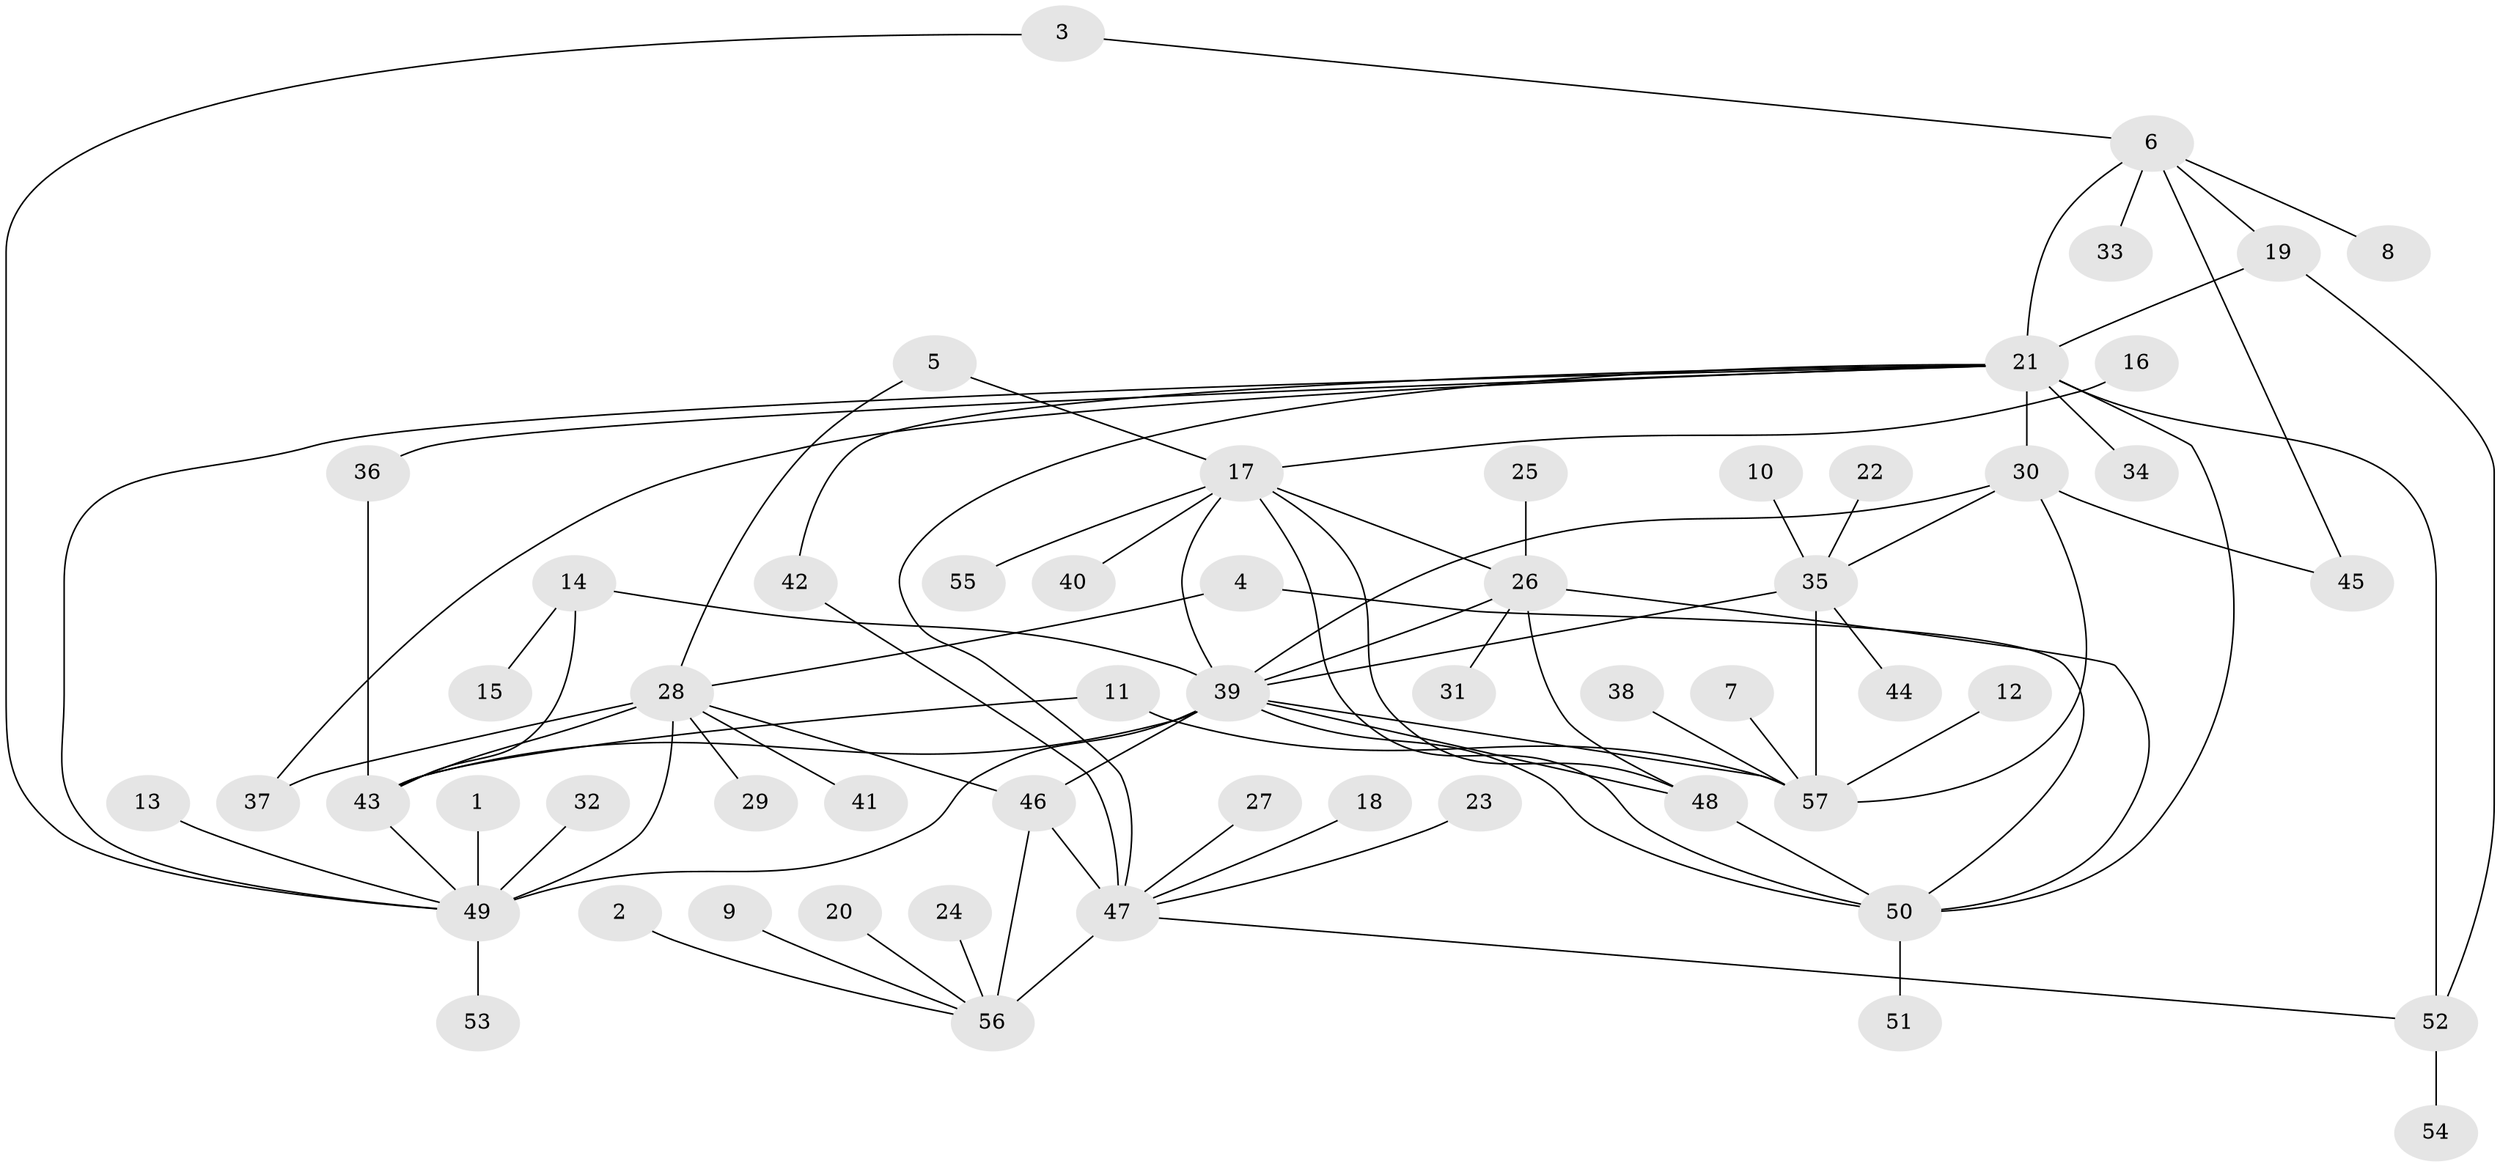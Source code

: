 // original degree distribution, {8: 0.05309734513274336, 10: 0.04424778761061947, 6: 0.02654867256637168, 7: 0.04424778761061947, 4: 0.008849557522123894, 12: 0.008849557522123894, 9: 0.017699115044247787, 5: 0.02654867256637168, 11: 0.008849557522123894, 2: 0.18584070796460178, 1: 0.5663716814159292, 3: 0.008849557522123894}
// Generated by graph-tools (version 1.1) at 2025/02/03/09/25 03:02:39]
// undirected, 57 vertices, 84 edges
graph export_dot {
graph [start="1"]
  node [color=gray90,style=filled];
  1;
  2;
  3;
  4;
  5;
  6;
  7;
  8;
  9;
  10;
  11;
  12;
  13;
  14;
  15;
  16;
  17;
  18;
  19;
  20;
  21;
  22;
  23;
  24;
  25;
  26;
  27;
  28;
  29;
  30;
  31;
  32;
  33;
  34;
  35;
  36;
  37;
  38;
  39;
  40;
  41;
  42;
  43;
  44;
  45;
  46;
  47;
  48;
  49;
  50;
  51;
  52;
  53;
  54;
  55;
  56;
  57;
  1 -- 49 [weight=1.0];
  2 -- 56 [weight=1.0];
  3 -- 6 [weight=1.0];
  3 -- 49 [weight=1.0];
  4 -- 28 [weight=1.0];
  4 -- 50 [weight=1.0];
  5 -- 17 [weight=1.0];
  5 -- 28 [weight=1.0];
  6 -- 8 [weight=1.0];
  6 -- 19 [weight=2.0];
  6 -- 21 [weight=2.0];
  6 -- 33 [weight=1.0];
  6 -- 45 [weight=1.0];
  7 -- 57 [weight=1.0];
  9 -- 56 [weight=1.0];
  10 -- 35 [weight=1.0];
  11 -- 43 [weight=1.0];
  11 -- 57 [weight=1.0];
  12 -- 57 [weight=1.0];
  13 -- 49 [weight=1.0];
  14 -- 15 [weight=1.0];
  14 -- 39 [weight=1.0];
  14 -- 43 [weight=1.0];
  16 -- 17 [weight=1.0];
  17 -- 26 [weight=1.0];
  17 -- 39 [weight=1.0];
  17 -- 40 [weight=1.0];
  17 -- 48 [weight=1.0];
  17 -- 50 [weight=1.0];
  17 -- 55 [weight=1.0];
  18 -- 47 [weight=1.0];
  19 -- 21 [weight=4.0];
  19 -- 52 [weight=1.0];
  20 -- 56 [weight=1.0];
  21 -- 30 [weight=1.0];
  21 -- 34 [weight=1.0];
  21 -- 36 [weight=1.0];
  21 -- 37 [weight=1.0];
  21 -- 42 [weight=1.0];
  21 -- 47 [weight=1.0];
  21 -- 49 [weight=2.0];
  21 -- 50 [weight=1.0];
  21 -- 52 [weight=1.0];
  22 -- 35 [weight=1.0];
  23 -- 47 [weight=1.0];
  24 -- 56 [weight=1.0];
  25 -- 26 [weight=1.0];
  26 -- 31 [weight=1.0];
  26 -- 39 [weight=1.0];
  26 -- 48 [weight=1.0];
  26 -- 50 [weight=1.0];
  27 -- 47 [weight=1.0];
  28 -- 29 [weight=1.0];
  28 -- 37 [weight=1.0];
  28 -- 41 [weight=1.0];
  28 -- 43 [weight=2.0];
  28 -- 46 [weight=1.0];
  28 -- 49 [weight=4.0];
  30 -- 35 [weight=1.0];
  30 -- 39 [weight=1.0];
  30 -- 45 [weight=1.0];
  30 -- 57 [weight=2.0];
  32 -- 49 [weight=1.0];
  35 -- 39 [weight=1.0];
  35 -- 44 [weight=1.0];
  35 -- 57 [weight=2.0];
  36 -- 43 [weight=1.0];
  38 -- 57 [weight=1.0];
  39 -- 43 [weight=1.0];
  39 -- 46 [weight=2.0];
  39 -- 48 [weight=1.0];
  39 -- 49 [weight=1.0];
  39 -- 50 [weight=1.0];
  39 -- 57 [weight=2.0];
  42 -- 47 [weight=1.0];
  43 -- 49 [weight=2.0];
  46 -- 47 [weight=4.0];
  46 -- 56 [weight=2.0];
  47 -- 52 [weight=1.0];
  47 -- 56 [weight=2.0];
  48 -- 50 [weight=1.0];
  49 -- 53 [weight=1.0];
  50 -- 51 [weight=1.0];
  52 -- 54 [weight=1.0];
}
